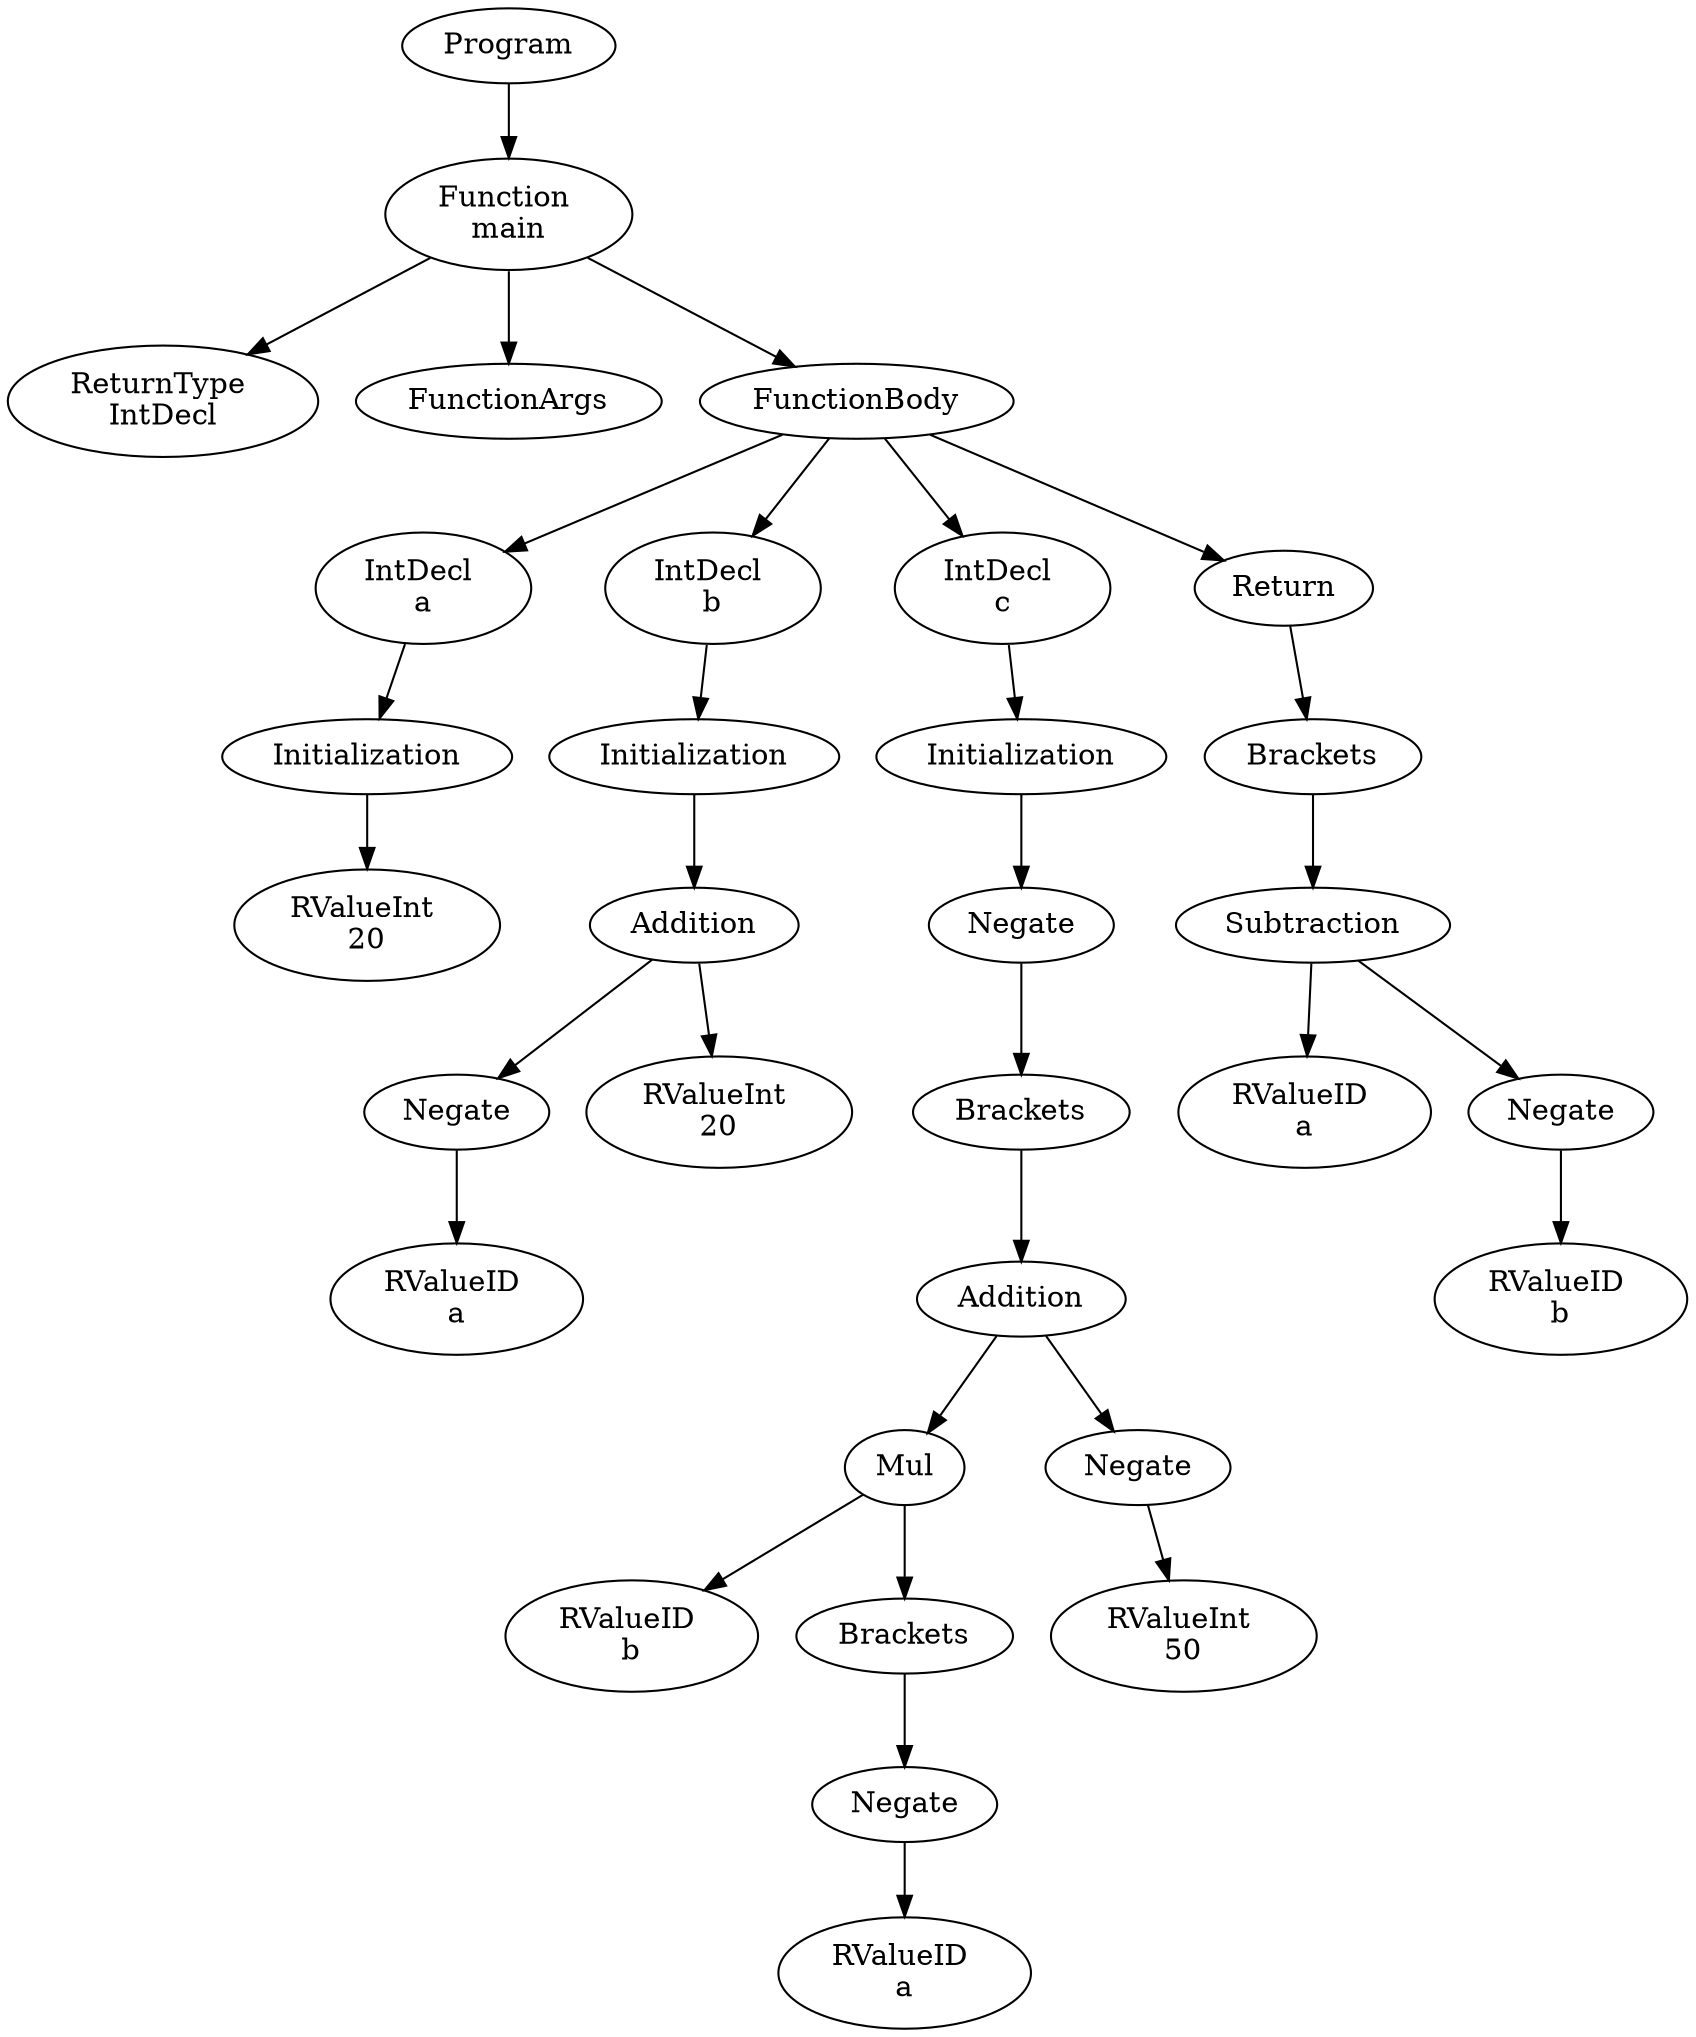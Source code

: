 digraph AST {
1 [label="Program"];
2 [label="Function \nmain"];
3 [label="ReturnType \nIntDecl"];
4 [label="FunctionArgs"];
5 [label="FunctionBody"];
6 [label="IntDecl \na"];
7 [label="Initialization"];
8 [label="RValueInt \n20"];
7 -> 8;
6 -> 7;
9 [label="IntDecl \nb"];
10 [label="Initialization"];
11 [label="Addition"];
12 [label="Negate"];
13 [label="RValueID \na"];
12 -> 13;
14 [label="RValueInt \n20"];
11 -> 12;
11 -> 14;
10 -> 11;
9 -> 10;
15 [label="IntDecl \nc"];
16 [label="Initialization"];
17 [label="Negate"];
18 [label="Brackets"];
19 [label="Addition"];
20 [label="Mul"];
21 [label="RValueID \nb"];
22 [label="Brackets"];
23 [label="Negate"];
24 [label="RValueID \na"];
23 -> 24;
22 -> 23;
20 -> 21;
20 -> 22;
25 [label="Negate"];
26 [label="RValueInt \n50"];
25 -> 26;
19 -> 20;
19 -> 25;
18 -> 19;
17 -> 18;
16 -> 17;
15 -> 16;
27 [label="Return"];
28 [label="Brackets"];
29 [label="Subtraction"];
30 [label="RValueID \na"];
31 [label="Negate"];
32 [label="RValueID \nb"];
31 -> 32;
29 -> 30;
29 -> 31;
28 -> 29;
27 -> 28;
5 -> 6;
5 -> 9;
5 -> 15;
5 -> 27;
2 -> 3;
2 -> 4;
2 -> 5;
1 -> 2;
}